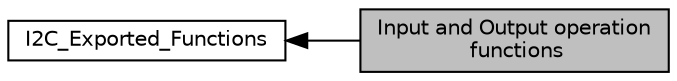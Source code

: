 digraph "Input and Output operation functions"
{
  edge [fontname="Helvetica",fontsize="10",labelfontname="Helvetica",labelfontsize="10"];
  node [fontname="Helvetica",fontsize="10",shape=record];
  rankdir=LR;
  Node0 [label="Input and Output operation\l functions",height=0.2,width=0.4,color="black", fillcolor="grey75", style="filled", fontcolor="black"];
  Node1 [label="I2C_Exported_Functions",height=0.2,width=0.4,color="black", fillcolor="white", style="filled",URL="$group___i2_c___exported___functions.html"];
  Node1->Node0 [shape=plaintext, dir="back", style="solid"];
}

